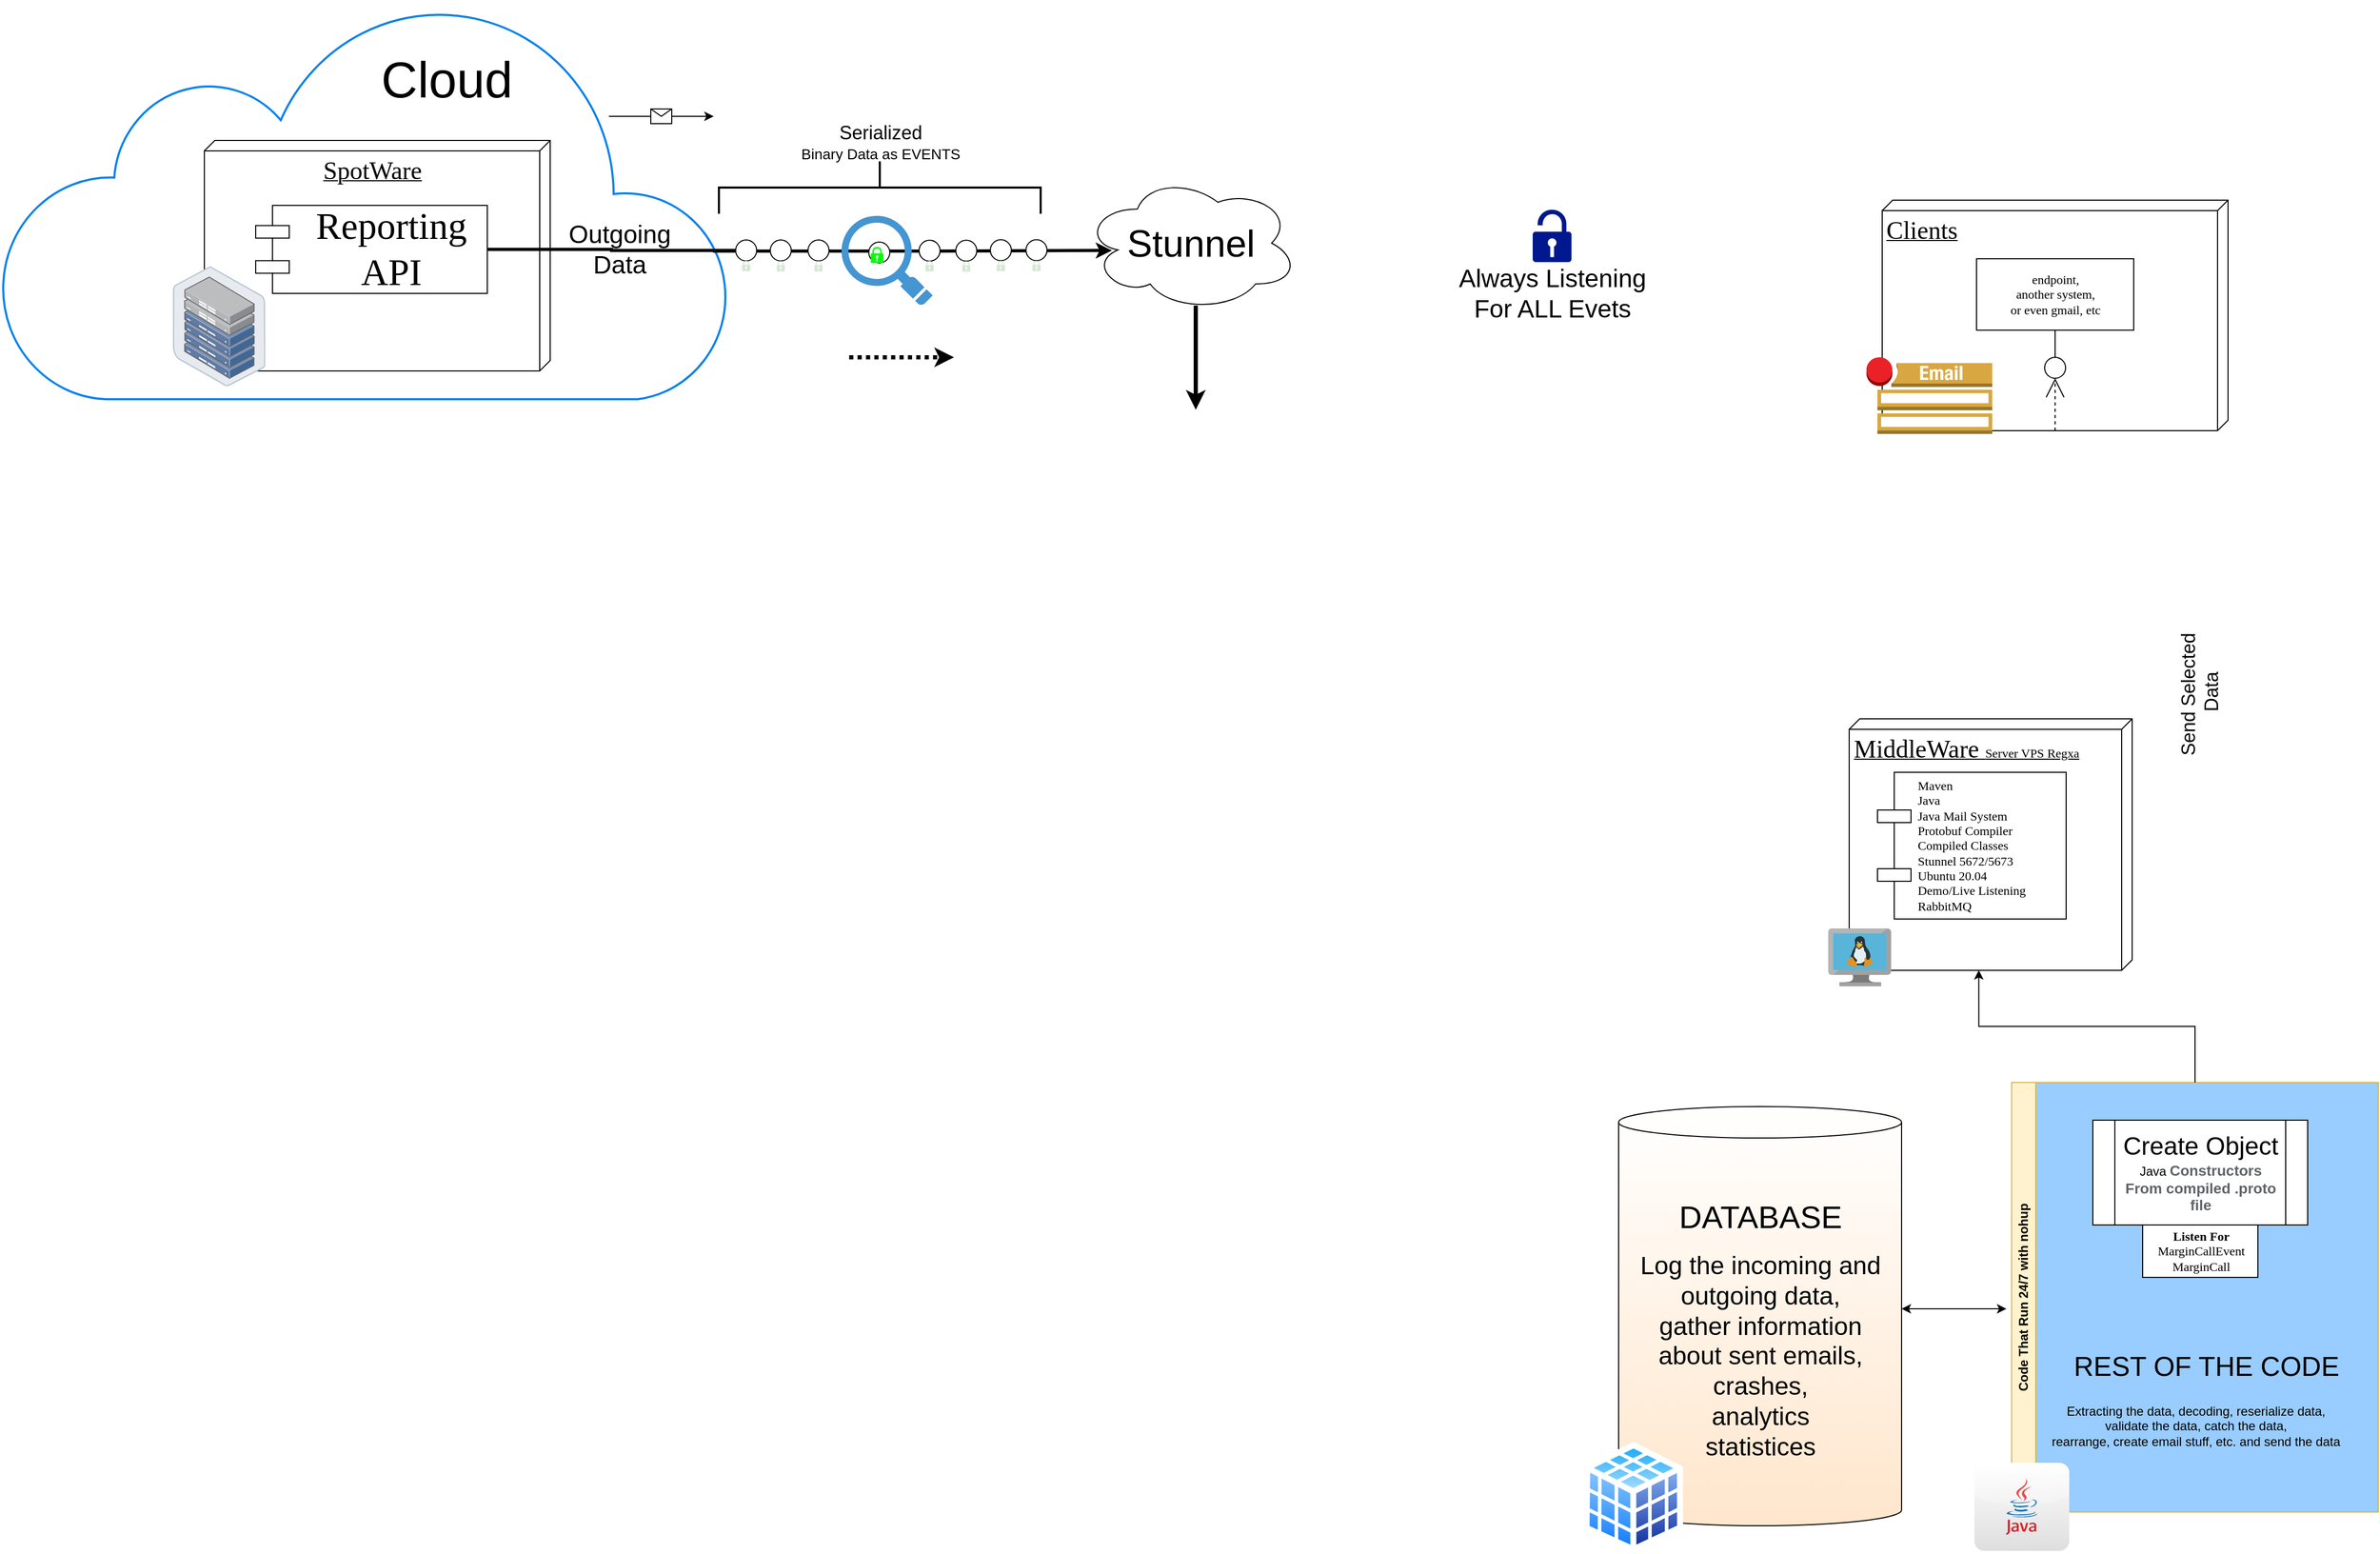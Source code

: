 <mxfile version="22.1.21" type="github">
  <diagram name="Page-1" id="5f0bae14-7c28-e335-631c-24af17079c00">
    <mxGraphModel dx="2404" dy="1593" grid="1" gridSize="10" guides="1" tooltips="1" connect="1" arrows="1" fold="1" page="1" pageScale="1" pageWidth="1654" pageHeight="1169" background="none" math="0" shadow="0">
      <root>
        <mxCell id="0" />
        <mxCell id="1" parent="0" />
        <mxCell id="8QEgMLqhfqmSk67ohwxv-10" value="" style="html=1;verticalLabelPosition=bottom;align=center;labelBackgroundColor=#ffffff;verticalAlign=top;strokeWidth=2;strokeColor=#0080F0;shadow=0;dashed=0;shape=mxgraph.ios7.icons.cloud;" vertex="1" parent="1">
          <mxGeometry x="-630" y="-30" width="696.67" height="380" as="geometry" />
        </mxCell>
        <mxCell id="wri180PLoIIAqy83a-aI-10" value="Code That Run 24/7 with nohup" style="swimlane;horizontal=0;whiteSpace=wrap;html=1;fillColor=#fff2cc;strokeColor=#d6b656;gradientColor=none;swimlaneFillColor=#99CCFF;" parent="1" vertex="1">
          <mxGeometry x="1288.5" y="1002" width="350" height="410" as="geometry" />
        </mxCell>
        <mxCell id="wri180PLoIIAqy83a-aI-11" value="&lt;font style=&quot;font-size: 26px;&quot;&gt;REST OF THE CODE&lt;/font&gt;" style="text;html=1;align=center;verticalAlign=middle;resizable=0;points=[];autosize=1;strokeColor=none;fillColor=none;" parent="wri180PLoIIAqy83a-aI-10" vertex="1">
          <mxGeometry x="45" y="251" width="280" height="40" as="geometry" />
        </mxCell>
        <mxCell id="wri180PLoIIAqy83a-aI-12" value="Extracting the data, decoding, reserialize data, &lt;br&gt;validate the data, catch the data,&lt;br&gt;rearrange, create email stuff, etc. and send the data" style="text;html=1;align=center;verticalAlign=middle;resizable=0;points=[];autosize=1;strokeColor=none;fillColor=none;" parent="wri180PLoIIAqy83a-aI-10" vertex="1">
          <mxGeometry x="25" y="298" width="300" height="60" as="geometry" />
        </mxCell>
        <mxCell id="39150e848f15840c-1" value="&lt;span style=&quot;font-size: 24px;&quot;&gt;SpotWare&lt;/span&gt;" style="verticalAlign=top;align=center;spacingTop=8;spacingLeft=2;spacingRight=12;shape=cube;size=10;direction=south;fontStyle=4;html=1;rounded=0;shadow=0;comic=0;labelBackgroundColor=none;strokeWidth=1;fontFamily=Verdana;fontSize=12" parent="1" vertex="1">
          <mxGeometry x="-436" y="103" width="330" height="220" as="geometry" />
        </mxCell>
        <mxCell id="39150e848f15840c-2" value="&lt;font style=&quot;font-size: 24px;&quot;&gt;Clients&lt;/font&gt;" style="verticalAlign=top;align=left;spacingTop=8;spacingLeft=2;spacingRight=12;shape=cube;size=10;direction=south;fontStyle=4;html=1;rounded=0;shadow=0;comic=0;labelBackgroundColor=none;strokeWidth=1;fontFamily=Verdana;fontSize=12" parent="1" vertex="1">
          <mxGeometry x="1165" y="160" width="330" height="220" as="geometry" />
        </mxCell>
        <mxCell id="39150e848f15840c-3" value="&lt;font style=&quot;font-size: 24px;&quot;&gt;MiddleWare &lt;/font&gt;Server VPS Regxa" style="verticalAlign=top;align=left;spacingTop=8;spacingLeft=2;spacingRight=12;shape=cube;size=10;direction=south;fontStyle=4;html=1;rounded=0;shadow=0;comic=0;labelBackgroundColor=none;strokeWidth=1;fontFamily=Verdana;fontSize=12" parent="1" vertex="1">
          <mxGeometry x="1133.5" y="655" width="270" height="240" as="geometry" />
        </mxCell>
        <mxCell id="39150e848f15840c-5" value="&lt;font style=&quot;font-size: 36px;&quot;&gt;Reporting&lt;br&gt;API&lt;/font&gt;" style="shape=component;align=center;spacingLeft=36;rounded=0;shadow=0;comic=0;labelBackgroundColor=none;strokeWidth=1;fontFamily=Verdana;fontSize=12;html=1;" parent="1" vertex="1">
          <mxGeometry x="-387" y="165" width="221" height="84" as="geometry" />
        </mxCell>
        <mxCell id="39150e848f15840c-8" value="endpoint,&lt;br&gt;another system,&lt;br&gt;or even gmail, etc" style="html=1;rounded=0;shadow=0;comic=0;labelBackgroundColor=none;strokeWidth=1;fontFamily=Verdana;fontSize=12;align=center;" parent="1" vertex="1">
          <mxGeometry x="1255" y="215.91" width="150" height="68.18" as="geometry" />
        </mxCell>
        <mxCell id="39150e848f15840c-9" value="" style="ellipse;whiteSpace=wrap;html=1;rounded=0;shadow=0;comic=0;labelBackgroundColor=none;strokeWidth=1;fontFamily=Verdana;fontSize=12;align=center;" parent="1" vertex="1">
          <mxGeometry x="1320" y="310" width="20" height="20" as="geometry" />
        </mxCell>
        <mxCell id="39150e848f15840c-10" value="Maven&lt;br&gt;Java&lt;br&gt;Java Mail System&lt;br&gt;Protobuf Compiler&lt;br&gt;Compiled Classes&lt;br&gt;Stunnel 5672/5673&lt;br&gt;Ubuntu 20.04&lt;br&gt;Demo/Live Listening&lt;br&gt;RabbitMQ" style="shape=component;align=left;spacingLeft=36;rounded=0;shadow=0;comic=0;labelBackgroundColor=none;strokeWidth=1;fontFamily=Verdana;fontSize=12;html=1;" parent="1" vertex="1">
          <mxGeometry x="1160.5" y="706" width="180" height="140" as="geometry" />
        </mxCell>
        <mxCell id="39150e848f15840c-12" style="edgeStyle=none;rounded=0;html=1;dashed=1;labelBackgroundColor=none;startArrow=none;startFill=0;startSize=8;endArrow=open;endFill=0;endSize=16;fontFamily=Verdana;fontSize=12;" parent="1" target="39150e848f15840c-9" edge="1">
          <mxGeometry relative="1" as="geometry">
            <mxPoint x="1330" y="380" as="sourcePoint" />
          </mxGeometry>
        </mxCell>
        <mxCell id="39150e848f15840c-13" style="edgeStyle=elbowEdgeStyle;rounded=0;html=1;labelBackgroundColor=none;startArrow=none;startFill=0;startSize=8;endArrow=none;endFill=0;endSize=16;fontFamily=Verdana;fontSize=12;entryX=0.5;entryY=1;entryDx=0;entryDy=0;" parent="1" target="39150e848f15840c-8" edge="1">
          <mxGeometry relative="1" as="geometry">
            <mxPoint x="1330" y="310" as="sourcePoint" />
            <mxPoint x="1329.828" y="275" as="targetPoint" />
          </mxGeometry>
        </mxCell>
        <mxCell id="39150e848f15840c-14" style="edgeStyle=elbowEdgeStyle;rounded=0;html=1;labelBackgroundColor=none;startArrow=none;startFill=0;startSize=8;endArrow=none;endFill=0;endSize=16;fontFamily=Verdana;fontSize=12;strokeWidth=3;" parent="1" source="39150e848f15840c-6" target="39150e848f15840c-5" edge="1">
          <mxGeometry relative="1" as="geometry" />
        </mxCell>
        <mxCell id="wri180PLoIIAqy83a-aI-1" value="&lt;font style=&quot;font-size: 24px;&quot;&gt;Always Listening&lt;br&gt;For ALL Evets&lt;/font&gt;" style="text;html=1;align=center;verticalAlign=middle;resizable=0;points=[];autosize=1;strokeColor=none;fillColor=none;rotation=0;" parent="1" vertex="1">
          <mxGeometry x="750" y="214.09" width="200" height="70" as="geometry" />
        </mxCell>
        <mxCell id="wri180PLoIIAqy83a-aI-2" value="&lt;font style=&quot;font-size: 18px;&quot;&gt;Send Selected&amp;nbsp;&lt;br&gt;Data&lt;/font&gt;" style="text;html=1;align=center;verticalAlign=middle;resizable=0;points=[];autosize=1;strokeColor=none;fillColor=none;rotation=-90;" parent="1" vertex="1">
          <mxGeometry x="1393.5" y="600" width="150" height="60" as="geometry" />
        </mxCell>
        <mxCell id="wri180PLoIIAqy83a-aI-6" value="&lt;b&gt;Listen For &lt;/b&gt;&lt;br&gt;MarginCallEvent&lt;br&gt;MarginCall" style="html=1;rounded=0;shadow=0;comic=0;labelBackgroundColor=none;strokeWidth=1;fontFamily=Verdana;fontSize=12;align=center;" parent="1" vertex="1">
          <mxGeometry x="1413.5" y="1138" width="110" height="50" as="geometry" />
        </mxCell>
        <mxCell id="wri180PLoIIAqy83a-aI-9" value="&lt;font style=&quot;font-size: 24px;&quot;&gt;Create Object&lt;/font&gt; Java&amp;nbsp;&lt;span style=&quot;font-weight: bold; color: rgb(95, 99, 104); font-family: arial, sans-serif; font-size: 14px; text-align: left; background-color: rgb(255, 255, 255);&quot;&gt;Constructors&lt;br&gt;From compiled .proto&lt;br&gt;file&lt;br&gt;&lt;/span&gt;" style="shape=process;whiteSpace=wrap;html=1;backgroundOutline=1;" parent="1" vertex="1">
          <mxGeometry x="1366" y="1038" width="205" height="100" as="geometry" />
        </mxCell>
        <mxCell id="wri180PLoIIAqy83a-aI-13" value="&lt;font style=&quot;&quot;&gt;&lt;font style=&quot;font-size: 30px;&quot;&gt;DATABASE&lt;br&gt;&lt;/font&gt;&lt;br&gt;&lt;font style=&quot;font-size: 24px;&quot;&gt;Log the incoming and outgoing data,&lt;br&gt;gather information&lt;br&gt;about sent emails,&lt;br&gt;crashes,&lt;br&gt;analytics&lt;br&gt;statistices&lt;/font&gt;&lt;/font&gt;" style="shape=cylinder3;whiteSpace=wrap;html=1;boundedLbl=1;backgroundOutline=1;size=15;gradientColor=#FFE6CC;" parent="1" vertex="1">
          <mxGeometry x="913.5" y="1025" width="270" height="400" as="geometry" />
        </mxCell>
        <mxCell id="wri180PLoIIAqy83a-aI-14" value="" style="endArrow=classic;startArrow=classic;html=1;rounded=0;exitX=1;exitY=0.5;exitDx=0;exitDy=0;exitPerimeter=0;" parent="1" edge="1">
          <mxGeometry width="50" height="50" relative="1" as="geometry">
            <mxPoint x="1183.5" y="1218" as="sourcePoint" />
            <mxPoint x="1283.5" y="1218" as="targetPoint" />
          </mxGeometry>
        </mxCell>
        <mxCell id="wri180PLoIIAqy83a-aI-17" style="edgeStyle=orthogonalEdgeStyle;rounded=0;orthogonalLoop=1;jettySize=auto;html=1;exitX=0.5;exitY=0;exitDx=0;exitDy=0;entryX=0.999;entryY=0.542;entryDx=0;entryDy=0;entryPerimeter=0;" parent="1" source="wri180PLoIIAqy83a-aI-10" target="39150e848f15840c-3" edge="1">
          <mxGeometry relative="1" as="geometry" />
        </mxCell>
        <mxCell id="wri180PLoIIAqy83a-aI-18" value="&lt;font style=&quot;font-size: 36px;&quot;&gt;Stunnel&lt;/font&gt;" style="ellipse;shape=cloud;whiteSpace=wrap;html=1;" parent="1" vertex="1">
          <mxGeometry x="403" y="136" width="205" height="130" as="geometry" />
        </mxCell>
        <mxCell id="wri180PLoIIAqy83a-aI-22" value="" style="sketch=0;aspect=fixed;pointerEvents=1;shadow=0;dashed=0;html=1;strokeColor=none;labelPosition=center;verticalLabelPosition=bottom;verticalAlign=top;align=center;fillColor=#00188D;shape=mxgraph.mscae.enterprise.lock_unlocked" parent="1" vertex="1">
          <mxGeometry x="831.5" y="169.09" width="37" height="50" as="geometry" />
        </mxCell>
        <mxCell id="wri180PLoIIAqy83a-aI-25" value="" style="image;points=[];aspect=fixed;html=1;align=center;shadow=0;dashed=0;image=img/lib/allied_telesis/storage/Datacenter_Server_Half_Rack_ToR.svg;" parent="1" vertex="1">
          <mxGeometry x="-466" y="223" width="88.2" height="114.6" as="geometry" />
        </mxCell>
        <mxCell id="wri180PLoIIAqy83a-aI-26" value="" style="outlineConnect=0;dashed=0;verticalLabelPosition=bottom;verticalAlign=top;align=center;html=1;shape=mxgraph.aws3.email_notification;fillColor=#D9A741;gradientColor=none;" parent="1" vertex="1">
          <mxGeometry x="1150" y="310" width="120" height="73.07" as="geometry" />
        </mxCell>
        <mxCell id="wri180PLoIIAqy83a-aI-27" value="" style="image;sketch=0;aspect=fixed;html=1;points=[];align=center;fontSize=12;image=img/lib/mscae/VM_Linux.svg;" parent="1" vertex="1">
          <mxGeometry x="1113.5" y="855" width="60" height="55.2" as="geometry" />
        </mxCell>
        <mxCell id="wri180PLoIIAqy83a-aI-29" value="" style="image;aspect=fixed;perimeter=ellipsePerimeter;html=1;align=center;shadow=0;dashed=0;spacingTop=3;image=img/lib/active_directory/database_cube.svg;" parent="1" vertex="1">
          <mxGeometry x="880" y="1345" width="95" height="105.56" as="geometry" />
        </mxCell>
        <mxCell id="wri180PLoIIAqy83a-aI-30" value="" style="dashed=0;outlineConnect=0;html=1;align=center;labelPosition=center;verticalLabelPosition=bottom;verticalAlign=top;shape=mxgraph.webicons.java;gradientColor=#DFDEDE" parent="1" vertex="1">
          <mxGeometry x="1253" y="1365" width="90.5" height="83.98" as="geometry" />
        </mxCell>
        <mxCell id="8QEgMLqhfqmSk67ohwxv-3" style="edgeStyle=orthogonalEdgeStyle;rounded=0;orthogonalLoop=1;jettySize=auto;html=1;exitX=0.975;exitY=0.628;exitDx=0;exitDy=0;strokeWidth=3;exitPerimeter=0;" edge="1" parent="1" source="8QEgMLqhfqmSk67ohwxv-10">
          <mxGeometry relative="1" as="geometry">
            <mxPoint x="430" y="208" as="targetPoint" />
            <Array as="points">
              <mxPoint x="267" y="209" />
            </Array>
          </mxGeometry>
        </mxCell>
        <mxCell id="8QEgMLqhfqmSk67ohwxv-4" value="&lt;font style=&quot;font-size: 24px;&quot;&gt;Outgoing&lt;br&gt;Data&lt;/font&gt;" style="text;html=1;align=center;verticalAlign=middle;resizable=0;points=[];autosize=1;strokeColor=none;fillColor=none;rotation=0;" vertex="1" parent="1">
          <mxGeometry x="-100" y="172" width="120" height="70" as="geometry" />
        </mxCell>
        <mxCell id="8QEgMLqhfqmSk67ohwxv-11" value="&lt;font style=&quot;font-size: 48px;&quot;&gt;Cloud&lt;/font&gt;" style="text;html=1;align=center;verticalAlign=middle;resizable=0;points=[];autosize=1;strokeColor=none;fillColor=none;" vertex="1" parent="1">
          <mxGeometry x="-280" y="10" width="150" height="70" as="geometry" />
        </mxCell>
        <mxCell id="8QEgMLqhfqmSk67ohwxv-12" value="" style="edgeStyle=none;orthogonalLoop=1;jettySize=auto;html=1;rounded=0;strokeWidth=4;curved=0;targetPerimeterSpacing=0;dashed=1;dashPattern=1 1;" edge="1" parent="1">
          <mxGeometry width="100" relative="1" as="geometry">
            <mxPoint x="179.29" y="310" as="sourcePoint" />
            <mxPoint x="279.29" y="310" as="targetPoint" />
            <Array as="points" />
          </mxGeometry>
        </mxCell>
        <mxCell id="8QEgMLqhfqmSk67ohwxv-19" value="" style="ellipse;whiteSpace=wrap;html=1;rounded=0;shadow=0;comic=0;labelBackgroundColor=none;strokeWidth=1;fontFamily=Verdana;fontSize=12;align=center;" vertex="1" parent="1">
          <mxGeometry x="198.04" y="200" width="20" height="20" as="geometry" />
        </mxCell>
        <mxCell id="8QEgMLqhfqmSk67ohwxv-20" value="" style="shape=image;html=1;verticalAlign=top;verticalLabelPosition=bottom;labelBackgroundColor=#ffffff;imageAspect=0;aspect=fixed;image=https://cdn3.iconfinder.com/data/icons/webdesigncreative/free_icons_64x64_png/Binary-words.png" vertex="1" parent="1">
          <mxGeometry x="194.04" y="196" width="28" height="28" as="geometry" />
        </mxCell>
        <mxCell id="8QEgMLqhfqmSk67ohwxv-26" value="" style="endArrow=classic;html=1;rounded=0;" edge="1" parent="1">
          <mxGeometry relative="1" as="geometry">
            <mxPoint x="-50" y="80" as="sourcePoint" />
            <mxPoint x="50" y="80" as="targetPoint" />
          </mxGeometry>
        </mxCell>
        <mxCell id="8QEgMLqhfqmSk67ohwxv-27" value="" style="shape=message;html=1;outlineConnect=0;" vertex="1" parent="8QEgMLqhfqmSk67ohwxv-26">
          <mxGeometry width="20" height="14" relative="1" as="geometry">
            <mxPoint x="-10" y="-7" as="offset" />
          </mxGeometry>
        </mxCell>
        <mxCell id="8QEgMLqhfqmSk67ohwxv-15" value="" style="shape=image;html=1;verticalAlign=top;verticalLabelPosition=bottom;labelBackgroundColor=#ffffff;imageAspect=0;aspect=fixed;image=https://cdn1.iconfinder.com/data/icons/nuvola2/128x128/mimetypes/binary.png" vertex="1" parent="1">
          <mxGeometry x="189.92" y="192" width="32" height="32" as="geometry" />
        </mxCell>
        <mxCell id="8QEgMLqhfqmSk67ohwxv-16" value="" style="shadow=0;dashed=0;html=1;strokeColor=none;fillColor=#4495D1;labelPosition=center;verticalLabelPosition=bottom;verticalAlign=top;align=center;outlineConnect=0;shape=mxgraph.veeam.magnifying_glass;pointerEvents=1;" vertex="1" parent="1">
          <mxGeometry x="172" y="175" width="86.85" height="85.6" as="geometry" />
        </mxCell>
        <mxCell id="8QEgMLqhfqmSk67ohwxv-32" value="" style="strokeWidth=2;html=1;shape=mxgraph.flowchart.annotation_2;align=left;labelPosition=right;pointerEvents=1;rotation=90;" vertex="1" parent="1">
          <mxGeometry x="183.5" y="-5.5" width="50" height="307" as="geometry" />
        </mxCell>
        <mxCell id="8QEgMLqhfqmSk67ohwxv-33" value="&lt;font style=&quot;font-size: 18px;&quot;&gt;Serialized&lt;/font&gt;&lt;br&gt;&lt;font style=&quot;font-size: 14px;&quot;&gt;Binary Data as EVENTS&lt;/font&gt;" style="text;html=1;align=center;verticalAlign=middle;resizable=0;points=[];autosize=1;strokeColor=none;fillColor=none;" vertex="1" parent="1">
          <mxGeometry x="118.5" y="80" width="180" height="50" as="geometry" />
        </mxCell>
        <mxCell id="8QEgMLqhfqmSk67ohwxv-34" value="" style="ellipse;whiteSpace=wrap;html=1;rounded=0;shadow=0;comic=0;labelBackgroundColor=none;strokeWidth=1;fontFamily=Verdana;fontSize=12;align=center;" vertex="1" parent="1">
          <mxGeometry x="246" y="198.25" width="20" height="20" as="geometry" />
        </mxCell>
        <mxCell id="8QEgMLqhfqmSk67ohwxv-35" value="" style="shape=image;html=1;verticalAlign=top;verticalLabelPosition=bottom;labelBackgroundColor=#ffffff;imageAspect=0;aspect=fixed;image=https://cdn3.iconfinder.com/data/icons/webdesigncreative/free_icons_64x64_png/Binary-words.png" vertex="1" parent="1">
          <mxGeometry x="242" y="194.25" width="28" height="28" as="geometry" />
        </mxCell>
        <mxCell id="8QEgMLqhfqmSk67ohwxv-36" value="" style="ellipse;whiteSpace=wrap;html=1;rounded=0;shadow=0;comic=0;labelBackgroundColor=none;strokeWidth=1;fontFamily=Verdana;fontSize=12;align=center;" vertex="1" parent="1">
          <mxGeometry x="281.04" y="198.25" width="20" height="20" as="geometry" />
        </mxCell>
        <mxCell id="8QEgMLqhfqmSk67ohwxv-37" value="" style="shape=image;html=1;verticalAlign=top;verticalLabelPosition=bottom;labelBackgroundColor=#ffffff;imageAspect=0;aspect=fixed;image=https://cdn3.iconfinder.com/data/icons/webdesigncreative/free_icons_64x64_png/Binary-words.png" vertex="1" parent="1">
          <mxGeometry x="279.29" y="196.5" width="23.5" height="23.5" as="geometry" />
        </mxCell>
        <mxCell id="8QEgMLqhfqmSk67ohwxv-38" value="" style="ellipse;whiteSpace=wrap;html=1;rounded=0;shadow=0;comic=0;labelBackgroundColor=none;strokeWidth=1;fontFamily=Verdana;fontSize=12;align=center;" vertex="1" parent="1">
          <mxGeometry x="314" y="197.75" width="20" height="20" as="geometry" />
        </mxCell>
        <mxCell id="8QEgMLqhfqmSk67ohwxv-39" value="" style="shape=image;html=1;verticalAlign=top;verticalLabelPosition=bottom;labelBackgroundColor=#ffffff;imageAspect=0;aspect=fixed;image=https://cdn3.iconfinder.com/data/icons/webdesigncreative/free_icons_64x64_png/Binary-words.png" vertex="1" parent="1">
          <mxGeometry x="310" y="193.75" width="28" height="28" as="geometry" />
        </mxCell>
        <mxCell id="8QEgMLqhfqmSk67ohwxv-40" value="" style="ellipse;whiteSpace=wrap;html=1;rounded=0;shadow=0;comic=0;labelBackgroundColor=none;strokeWidth=1;fontFamily=Verdana;fontSize=12;align=center;" vertex="1" parent="1">
          <mxGeometry x="348.04" y="197.75" width="20" height="20" as="geometry" />
        </mxCell>
        <mxCell id="8QEgMLqhfqmSk67ohwxv-41" value="" style="shape=image;html=1;verticalAlign=top;verticalLabelPosition=bottom;labelBackgroundColor=#ffffff;imageAspect=0;aspect=fixed;image=https://cdn3.iconfinder.com/data/icons/webdesigncreative/free_icons_64x64_png/Binary-words.png" vertex="1" parent="1">
          <mxGeometry x="344.04" y="193.75" width="28" height="28" as="geometry" />
        </mxCell>
        <mxCell id="8QEgMLqhfqmSk67ohwxv-42" value="" style="ellipse;whiteSpace=wrap;html=1;rounded=0;shadow=0;comic=0;labelBackgroundColor=none;strokeWidth=1;fontFamily=Verdana;fontSize=12;align=center;" vertex="1" parent="1">
          <mxGeometry x="104.0" y="198" width="20" height="20" as="geometry" />
        </mxCell>
        <mxCell id="8QEgMLqhfqmSk67ohwxv-43" value="" style="shape=image;html=1;verticalAlign=top;verticalLabelPosition=bottom;labelBackgroundColor=#ffffff;imageAspect=0;aspect=fixed;image=https://cdn3.iconfinder.com/data/icons/webdesigncreative/free_icons_64x64_png/Binary-words.png" vertex="1" parent="1">
          <mxGeometry x="100.0" y="194" width="28" height="28" as="geometry" />
        </mxCell>
        <mxCell id="8QEgMLqhfqmSk67ohwxv-44" value="" style="ellipse;whiteSpace=wrap;html=1;rounded=0;shadow=0;comic=0;labelBackgroundColor=none;strokeWidth=1;fontFamily=Verdana;fontSize=12;align=center;" vertex="1" parent="1">
          <mxGeometry x="140.04" y="198" width="20" height="20" as="geometry" />
        </mxCell>
        <mxCell id="8QEgMLqhfqmSk67ohwxv-45" value="" style="shape=image;html=1;verticalAlign=top;verticalLabelPosition=bottom;labelBackgroundColor=#ffffff;imageAspect=0;aspect=fixed;image=https://cdn3.iconfinder.com/data/icons/webdesigncreative/free_icons_64x64_png/Binary-words.png" vertex="1" parent="1">
          <mxGeometry x="136.04" y="194" width="28" height="28" as="geometry" />
        </mxCell>
        <mxCell id="8QEgMLqhfqmSk67ohwxv-52" value="" style="sketch=0;aspect=fixed;pointerEvents=1;shadow=0;dashed=0;html=1;strokeColor=none;labelPosition=center;verticalLabelPosition=bottom;verticalAlign=top;align=center;fillColor=#D5E8D4;shape=mxgraph.mscae.enterprise.lock" vertex="1" parent="1">
          <mxGeometry x="146.14" y="218" width="7.8" height="10" as="geometry" />
        </mxCell>
        <mxCell id="8QEgMLqhfqmSk67ohwxv-53" value="" style="sketch=0;aspect=fixed;pointerEvents=1;shadow=0;dashed=0;html=1;strokeColor=none;labelPosition=center;verticalLabelPosition=bottom;verticalAlign=top;align=center;fillColor=#D5E8D4;shape=mxgraph.mscae.enterprise.lock" vertex="1" parent="1">
          <mxGeometry x="252.1" y="218" width="7.8" height="10" as="geometry" />
        </mxCell>
        <mxCell id="8QEgMLqhfqmSk67ohwxv-54" value="" style="sketch=0;aspect=fixed;pointerEvents=1;shadow=0;dashed=0;html=1;strokeColor=none;labelPosition=center;verticalLabelPosition=bottom;verticalAlign=top;align=center;fillColor=#D5E8D4;shape=mxgraph.mscae.enterprise.lock" vertex="1" parent="1">
          <mxGeometry x="287.14" y="218.25" width="7.8" height="10" as="geometry" />
        </mxCell>
        <mxCell id="8QEgMLqhfqmSk67ohwxv-55" value="" style="sketch=0;aspect=fixed;pointerEvents=1;shadow=0;dashed=0;html=1;strokeColor=none;labelPosition=center;verticalLabelPosition=bottom;verticalAlign=top;align=center;fillColor=#D5E8D4;shape=mxgraph.mscae.enterprise.lock" vertex="1" parent="1">
          <mxGeometry x="320.1" y="217.75" width="7.8" height="10" as="geometry" />
        </mxCell>
        <mxCell id="8QEgMLqhfqmSk67ohwxv-56" value="" style="sketch=0;aspect=fixed;pointerEvents=1;shadow=0;dashed=0;html=1;strokeColor=none;labelPosition=center;verticalLabelPosition=bottom;verticalAlign=top;align=center;fillColor=#D5E8D4;shape=mxgraph.mscae.enterprise.lock" vertex="1" parent="1">
          <mxGeometry x="354.14" y="217.75" width="7.8" height="10" as="geometry" />
        </mxCell>
        <mxCell id="8QEgMLqhfqmSk67ohwxv-58" value="" style="sketch=0;aspect=fixed;pointerEvents=1;shadow=0;dashed=0;html=1;strokeColor=none;labelPosition=center;verticalLabelPosition=bottom;verticalAlign=top;align=center;fillColor=#00FF00;shape=mxgraph.mscae.enterprise.lock" vertex="1" parent="1">
          <mxGeometry x="199.88" y="204.5" width="12.09" height="15.5" as="geometry" />
        </mxCell>
        <mxCell id="39150e848f15840c-6" value="" style="ellipse;whiteSpace=wrap;html=1;rounded=0;shadow=0;comic=0;labelBackgroundColor=none;strokeWidth=1;fontFamily=Verdana;fontSize=12;align=center;" parent="1" vertex="1">
          <mxGeometry x="71" y="198" width="20" height="20" as="geometry" />
        </mxCell>
        <mxCell id="wri180PLoIIAqy83a-aI-20" value="" style="sketch=0;aspect=fixed;pointerEvents=1;shadow=0;dashed=0;html=1;strokeColor=none;labelPosition=center;verticalLabelPosition=bottom;verticalAlign=top;align=center;fillColor=#D5E8D4;shape=mxgraph.mscae.enterprise.lock" parent="1" vertex="1">
          <mxGeometry x="77.1" y="217.75" width="7.8" height="10" as="geometry" />
        </mxCell>
        <mxCell id="8QEgMLqhfqmSk67ohwxv-18" value="" style="shape=image;html=1;verticalAlign=top;verticalLabelPosition=bottom;labelBackgroundColor=#ffffff;imageAspect=0;aspect=fixed;image=https://cdn3.iconfinder.com/data/icons/webdesigncreative/free_icons_64x64_png/Binary-words.png" vertex="1" parent="1">
          <mxGeometry x="67" y="194" width="28" height="28" as="geometry" />
        </mxCell>
        <mxCell id="8QEgMLqhfqmSk67ohwxv-51" value="" style="sketch=0;aspect=fixed;pointerEvents=1;shadow=0;dashed=0;html=1;strokeColor=none;labelPosition=center;verticalLabelPosition=bottom;verticalAlign=top;align=center;fillColor=#D5E8D4;shape=mxgraph.mscae.enterprise.lock" vertex="1" parent="1">
          <mxGeometry x="110.1" y="218" width="7.8" height="10" as="geometry" />
        </mxCell>
        <mxCell id="8QEgMLqhfqmSk67ohwxv-59" value="" style="edgeStyle=none;orthogonalLoop=1;jettySize=auto;html=1;rounded=0;strokeWidth=4;" edge="1" parent="1">
          <mxGeometry width="100" relative="1" as="geometry">
            <mxPoint x="510" y="260.6" as="sourcePoint" />
            <mxPoint x="510" y="360" as="targetPoint" />
            <Array as="points" />
          </mxGeometry>
        </mxCell>
      </root>
    </mxGraphModel>
  </diagram>
</mxfile>
